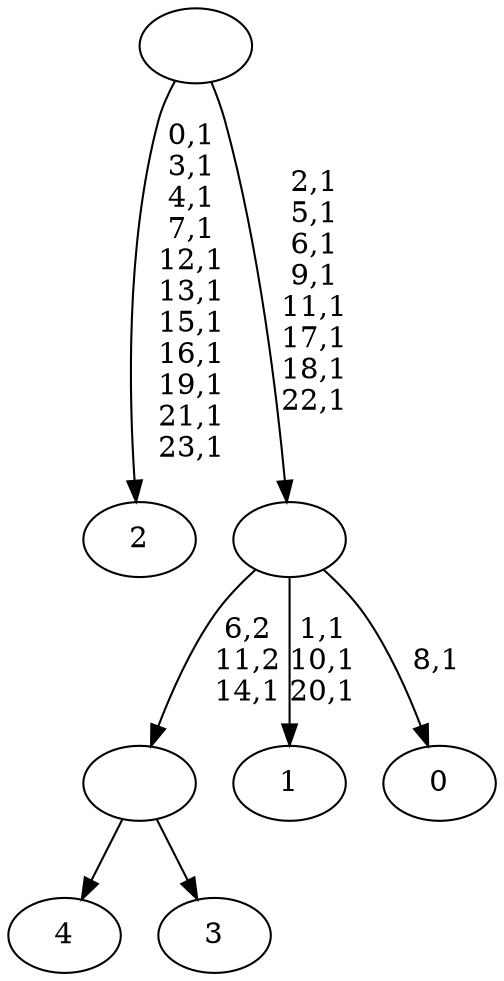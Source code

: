 digraph T {
	29 [label="4"]
	28 [label="3"]
	27 [label=""]
	26 [label="2"]
	14 [label="1"]
	10 [label="0"]
	8 [label=""]
	0 [label=""]
	27 -> 29 [label=""]
	27 -> 28 [label=""]
	8 -> 10 [label="8,1"]
	8 -> 14 [label="1,1\n10,1\n20,1"]
	8 -> 27 [label="6,2\n11,2\n14,1"]
	0 -> 8 [label="2,1\n5,1\n6,1\n9,1\n11,1\n17,1\n18,1\n22,1"]
	0 -> 26 [label="0,1\n3,1\n4,1\n7,1\n12,1\n13,1\n15,1\n16,1\n19,1\n21,1\n23,1"]
}

